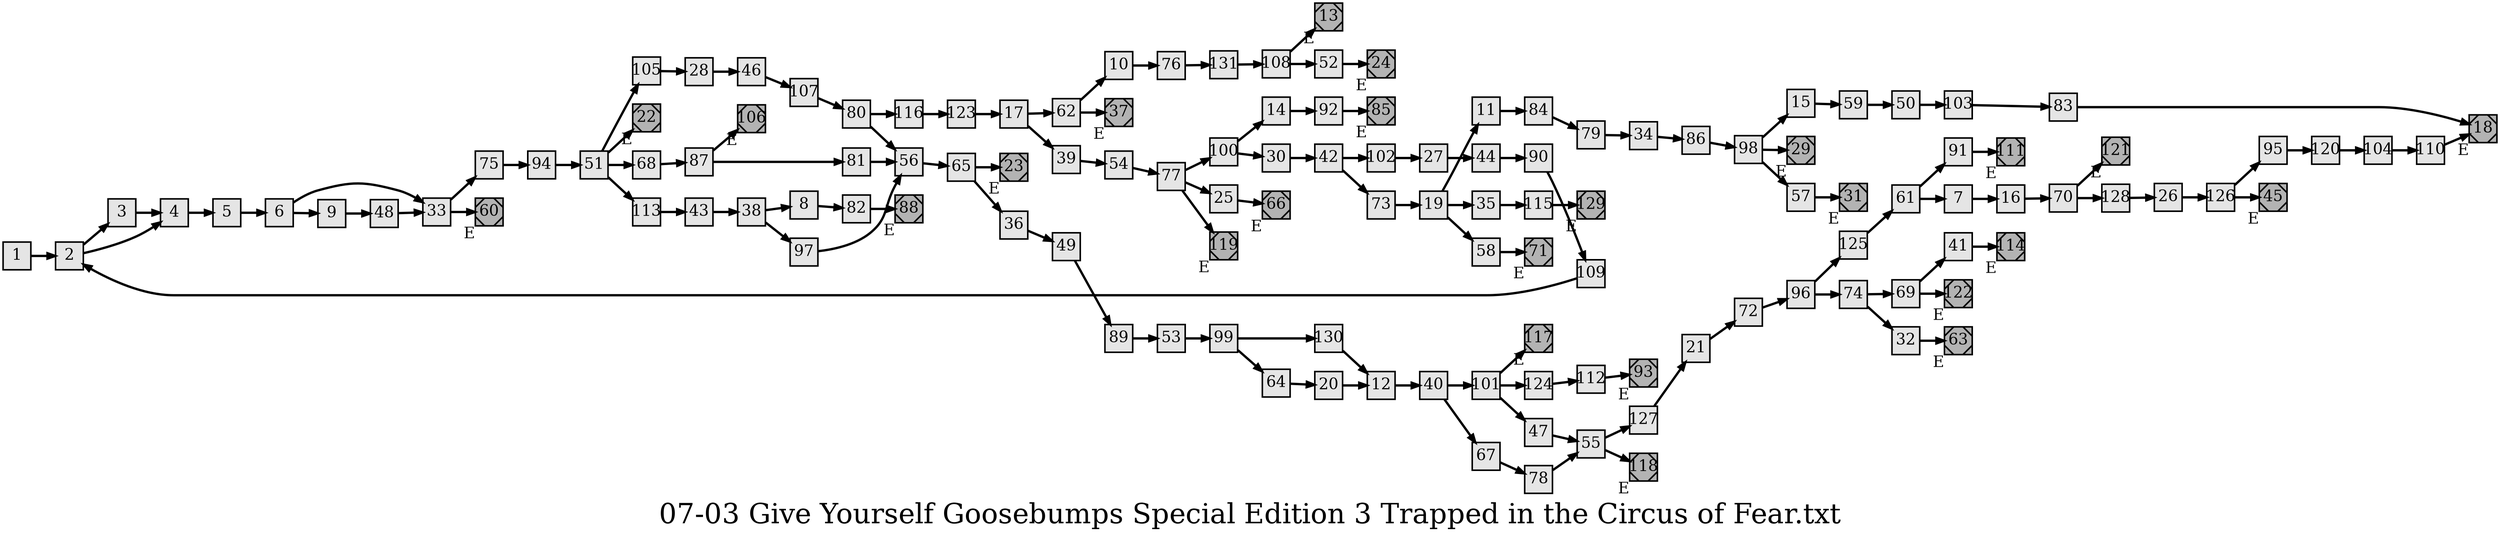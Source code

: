 digraph g{
  graph [ label="07-03 Give Yourself Goosebumps Special Edition 3 Trapped in the Circus of Fear.txt" rankdir=LR, ordering=out, fontsize=36, nodesep="0.35", ranksep="0.45"];
  node  [shape=rect, penwidth=2, fontsize=20, style=filled, fillcolor=grey90, margin="0,0", labelfloat=true, regular=true, fixedsize=true];
  edge  [labelfloat=true, penwidth=3, fontsize=12];
  1 -> 2;
  2 -> 3;
  2 -> 4;
  3 -> 4;
  4 -> 5;
  5 -> 6;
  6 -> 33;
  6 -> 9;
  7 -> 16;
  8 -> 82;
  9 -> 48;
  10 -> 76;
  11 -> 84;
  12 -> 40;
  13	[ xlabel="E", shape=Msquare, fontsize=20, fillcolor=grey70 ];
  14 -> 92;
  15 -> 59;
  16 -> 70;
  17 -> 62;
  17 -> 39;
  18	[ xlabel="E", shape=Msquare, fontsize=20, fillcolor=grey70 ];
  19 -> 11;
  19 -> 35;
  19 -> 58;
  20 -> 12;
  21 -> 72;
  22	[ xlabel="E", shape=Msquare, fontsize=20, fillcolor=grey70 ];
  23	[ xlabel="E", shape=Msquare, fontsize=20, fillcolor=grey70 ];
  24	[ xlabel="E", shape=Msquare, fontsize=20, fillcolor=grey70 ];
  25 -> 66;
  26 -> 126;
  27 -> 44;
  28 -> 46;
  29	[ xlabel="E", shape=Msquare, fontsize=20, fillcolor=grey70 ];
  30 -> 42;
  31	[ xlabel="E", shape=Msquare, fontsize=20, fillcolor=grey70 ];
  32 -> 63;
  33 -> 75;
  33 -> 60;
  34 -> 86;
  35 -> 115;
  36 -> 49;
  37	[ xlabel="E", shape=Msquare, fontsize=20, fillcolor=grey70 ];
  38 -> 8;
  38 -> 97;
  39 -> 54;
  40 -> 101;
  40 -> 67;
  41 -> 114;
  42 -> 102;
  42 -> 73;
  43 -> 38;
  44 -> 90;
  45	[ xlabel="E", shape=Msquare, fontsize=20, fillcolor=grey70 ];
  46 -> 107;
  47 -> 55;
  48 -> 33;
  49 -> 89;
  50 -> 103;
  51 -> 105;
  51 -> 22;
  51 -> 68;
  51 -> 113;
  52 -> 24;
  53 -> 99;
  54 -> 77;
  55 -> 127;
  55 -> 118;
  56 -> 65;
  57 -> 31;
  58 -> 71;
  59 -> 50;
  60	[ xlabel="E", shape=Msquare, fontsize=20, fillcolor=grey70 ];
  61 -> 91;
  61 -> 7;
  62 -> 10;
  62 -> 37;
  63	[ xlabel="E", shape=Msquare, fontsize=20, fillcolor=grey70 ];
  64 -> 20;
  65 -> 23;
  65 -> 36;
  66	[ xlabel="E", shape=Msquare, fontsize=20, fillcolor=grey70 ];
  67 -> 78;
  68 -> 87;
  69 -> 41;
  69 -> 122;
  70 -> 121;
  70 -> 128;
  71	[ xlabel="E", shape=Msquare, fontsize=20, fillcolor=grey70 ];
  72 -> 96;
  73 -> 19;
  74 -> 69;
  74 -> 32;
  75 -> 94;
  76 -> 131;
  77 -> 100;
  77 -> 25;
  77 -> 119;
  78 -> 55;
  79 -> 34;
  80 -> 116;
  80 -> 56;
  81 -> 56;
  82 -> 88;
  83 -> 18;
  84 -> 79;
  85	[ xlabel="E", shape=Msquare, fontsize=20, fillcolor=grey70 ];
  86 -> 98;
  87 -> 106;
  87 -> 81;
  88	[ xlabel="E", shape=Msquare, fontsize=20, fillcolor=grey70 ];
  89 -> 53;
  90 -> 109;
  91 -> 111;
  92 -> 85;
  93	[ xlabel="E", shape=Msquare, fontsize=20, fillcolor=grey70 ];
  94 -> 51;
  95 -> 120;
  96 -> 125;
  96 -> 74;
  97 -> 56;
  98 -> 15;
  98 -> 29;
  98 -> 57;
  99 -> 130;
  99 -> 64;
  100 -> 14;
  100 -> 30;
  101 -> 124;
  101 -> 117;
  101 -> 47;
  102 -> 27;
  103 -> 83;
  104 -> 110;
  105 -> 28;
  106	[ xlabel="E", shape=Msquare, fontsize=20, fillcolor=grey70 ];
  107 -> 80;
  108 -> 13;
  108 -> 52;
  109 -> 2;
  110 -> 18;
  111	[ xlabel="E", shape=Msquare, fontsize=20, fillcolor=grey70 ];
  112 -> 93;
  113 -> 43;
  114	[ xlabel="E", shape=Msquare, fontsize=20, fillcolor=grey70 ];
  115 -> 129;
  116 -> 123;
  117	[ xlabel="E", shape=Msquare, fontsize=20, fillcolor=grey70 ];
  118	[ xlabel="E", shape=Msquare, fontsize=20, fillcolor=grey70 ];
  119	[ xlabel="E", shape=Msquare, fontsize=20, fillcolor=grey70 ];
  120 -> 104;
  121	[ xlabel="E", shape=Msquare, fontsize=20, fillcolor=grey70 ];
  122	[ xlabel="E", shape=Msquare, fontsize=20, fillcolor=grey70 ];
  123 -> 17;
  124 -> 112;
  125 -> 61;
  126 -> 95;
  126 -> 45;
  127 -> 21;
  128 -> 26;
  129	[ xlabel="E", shape=Msquare, fontsize=20, fillcolor=grey70 ];
  130 -> 12;
  131 -> 108;

}

